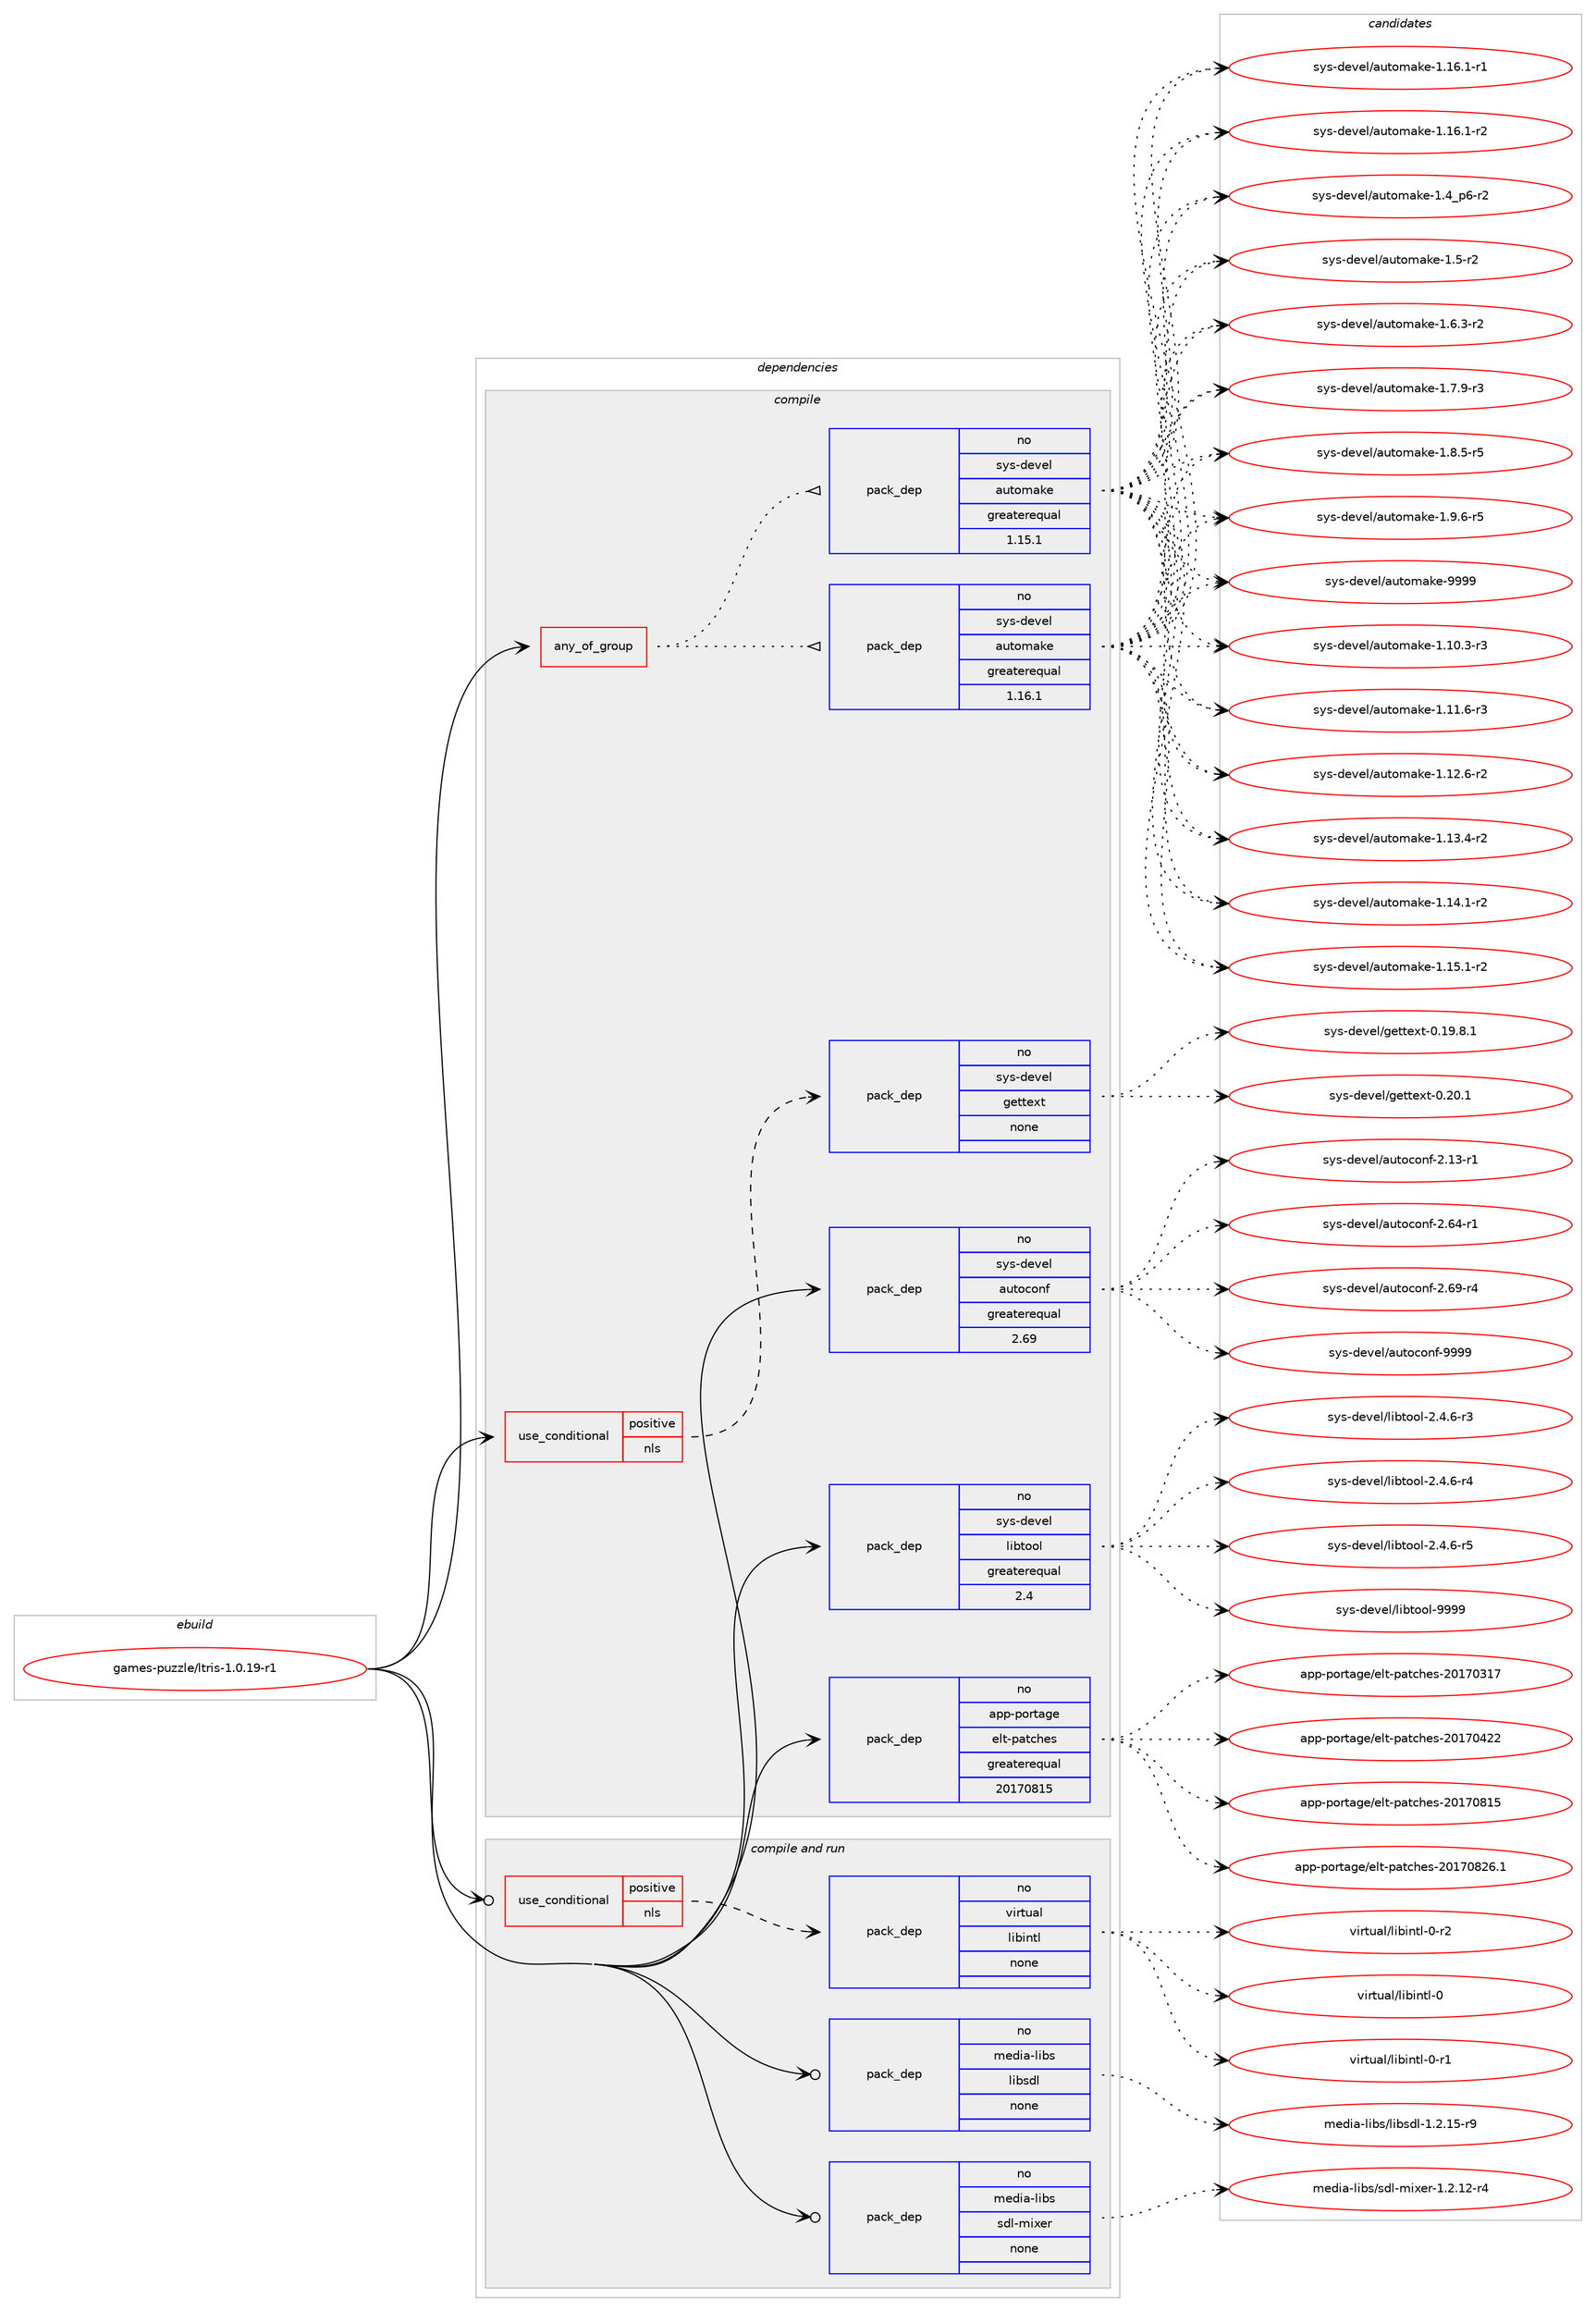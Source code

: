 digraph prolog {

# *************
# Graph options
# *************

newrank=true;
concentrate=true;
compound=true;
graph [rankdir=LR,fontname=Helvetica,fontsize=10,ranksep=1.5];#, ranksep=2.5, nodesep=0.2];
edge  [arrowhead=vee];
node  [fontname=Helvetica,fontsize=10];

# **********
# The ebuild
# **********

subgraph cluster_leftcol {
color=gray;
rank=same;
label=<<i>ebuild</i>>;
id [label="games-puzzle/ltris-1.0.19-r1", color=red, width=4, href="../games-puzzle/ltris-1.0.19-r1.svg"];
}

# ****************
# The dependencies
# ****************

subgraph cluster_midcol {
color=gray;
label=<<i>dependencies</i>>;
subgraph cluster_compile {
fillcolor="#eeeeee";
style=filled;
label=<<i>compile</i>>;
subgraph any12111 {
dependency741656 [label=<<TABLE BORDER="0" CELLBORDER="1" CELLSPACING="0" CELLPADDING="4"><TR><TD CELLPADDING="10">any_of_group</TD></TR></TABLE>>, shape=none, color=red];subgraph pack544161 {
dependency741657 [label=<<TABLE BORDER="0" CELLBORDER="1" CELLSPACING="0" CELLPADDING="4" WIDTH="220"><TR><TD ROWSPAN="6" CELLPADDING="30">pack_dep</TD></TR><TR><TD WIDTH="110">no</TD></TR><TR><TD>sys-devel</TD></TR><TR><TD>automake</TD></TR><TR><TD>greaterequal</TD></TR><TR><TD>1.16.1</TD></TR></TABLE>>, shape=none, color=blue];
}
dependency741656:e -> dependency741657:w [weight=20,style="dotted",arrowhead="oinv"];
subgraph pack544162 {
dependency741658 [label=<<TABLE BORDER="0" CELLBORDER="1" CELLSPACING="0" CELLPADDING="4" WIDTH="220"><TR><TD ROWSPAN="6" CELLPADDING="30">pack_dep</TD></TR><TR><TD WIDTH="110">no</TD></TR><TR><TD>sys-devel</TD></TR><TR><TD>automake</TD></TR><TR><TD>greaterequal</TD></TR><TR><TD>1.15.1</TD></TR></TABLE>>, shape=none, color=blue];
}
dependency741656:e -> dependency741658:w [weight=20,style="dotted",arrowhead="oinv"];
}
id:e -> dependency741656:w [weight=20,style="solid",arrowhead="vee"];
subgraph cond185005 {
dependency741659 [label=<<TABLE BORDER="0" CELLBORDER="1" CELLSPACING="0" CELLPADDING="4"><TR><TD ROWSPAN="3" CELLPADDING="10">use_conditional</TD></TR><TR><TD>positive</TD></TR><TR><TD>nls</TD></TR></TABLE>>, shape=none, color=red];
subgraph pack544163 {
dependency741660 [label=<<TABLE BORDER="0" CELLBORDER="1" CELLSPACING="0" CELLPADDING="4" WIDTH="220"><TR><TD ROWSPAN="6" CELLPADDING="30">pack_dep</TD></TR><TR><TD WIDTH="110">no</TD></TR><TR><TD>sys-devel</TD></TR><TR><TD>gettext</TD></TR><TR><TD>none</TD></TR><TR><TD></TD></TR></TABLE>>, shape=none, color=blue];
}
dependency741659:e -> dependency741660:w [weight=20,style="dashed",arrowhead="vee"];
}
id:e -> dependency741659:w [weight=20,style="solid",arrowhead="vee"];
subgraph pack544164 {
dependency741661 [label=<<TABLE BORDER="0" CELLBORDER="1" CELLSPACING="0" CELLPADDING="4" WIDTH="220"><TR><TD ROWSPAN="6" CELLPADDING="30">pack_dep</TD></TR><TR><TD WIDTH="110">no</TD></TR><TR><TD>app-portage</TD></TR><TR><TD>elt-patches</TD></TR><TR><TD>greaterequal</TD></TR><TR><TD>20170815</TD></TR></TABLE>>, shape=none, color=blue];
}
id:e -> dependency741661:w [weight=20,style="solid",arrowhead="vee"];
subgraph pack544165 {
dependency741662 [label=<<TABLE BORDER="0" CELLBORDER="1" CELLSPACING="0" CELLPADDING="4" WIDTH="220"><TR><TD ROWSPAN="6" CELLPADDING="30">pack_dep</TD></TR><TR><TD WIDTH="110">no</TD></TR><TR><TD>sys-devel</TD></TR><TR><TD>autoconf</TD></TR><TR><TD>greaterequal</TD></TR><TR><TD>2.69</TD></TR></TABLE>>, shape=none, color=blue];
}
id:e -> dependency741662:w [weight=20,style="solid",arrowhead="vee"];
subgraph pack544166 {
dependency741663 [label=<<TABLE BORDER="0" CELLBORDER="1" CELLSPACING="0" CELLPADDING="4" WIDTH="220"><TR><TD ROWSPAN="6" CELLPADDING="30">pack_dep</TD></TR><TR><TD WIDTH="110">no</TD></TR><TR><TD>sys-devel</TD></TR><TR><TD>libtool</TD></TR><TR><TD>greaterequal</TD></TR><TR><TD>2.4</TD></TR></TABLE>>, shape=none, color=blue];
}
id:e -> dependency741663:w [weight=20,style="solid",arrowhead="vee"];
}
subgraph cluster_compileandrun {
fillcolor="#eeeeee";
style=filled;
label=<<i>compile and run</i>>;
subgraph cond185006 {
dependency741664 [label=<<TABLE BORDER="0" CELLBORDER="1" CELLSPACING="0" CELLPADDING="4"><TR><TD ROWSPAN="3" CELLPADDING="10">use_conditional</TD></TR><TR><TD>positive</TD></TR><TR><TD>nls</TD></TR></TABLE>>, shape=none, color=red];
subgraph pack544167 {
dependency741665 [label=<<TABLE BORDER="0" CELLBORDER="1" CELLSPACING="0" CELLPADDING="4" WIDTH="220"><TR><TD ROWSPAN="6" CELLPADDING="30">pack_dep</TD></TR><TR><TD WIDTH="110">no</TD></TR><TR><TD>virtual</TD></TR><TR><TD>libintl</TD></TR><TR><TD>none</TD></TR><TR><TD></TD></TR></TABLE>>, shape=none, color=blue];
}
dependency741664:e -> dependency741665:w [weight=20,style="dashed",arrowhead="vee"];
}
id:e -> dependency741664:w [weight=20,style="solid",arrowhead="odotvee"];
subgraph pack544168 {
dependency741666 [label=<<TABLE BORDER="0" CELLBORDER="1" CELLSPACING="0" CELLPADDING="4" WIDTH="220"><TR><TD ROWSPAN="6" CELLPADDING="30">pack_dep</TD></TR><TR><TD WIDTH="110">no</TD></TR><TR><TD>media-libs</TD></TR><TR><TD>libsdl</TD></TR><TR><TD>none</TD></TR><TR><TD></TD></TR></TABLE>>, shape=none, color=blue];
}
id:e -> dependency741666:w [weight=20,style="solid",arrowhead="odotvee"];
subgraph pack544169 {
dependency741667 [label=<<TABLE BORDER="0" CELLBORDER="1" CELLSPACING="0" CELLPADDING="4" WIDTH="220"><TR><TD ROWSPAN="6" CELLPADDING="30">pack_dep</TD></TR><TR><TD WIDTH="110">no</TD></TR><TR><TD>media-libs</TD></TR><TR><TD>sdl-mixer</TD></TR><TR><TD>none</TD></TR><TR><TD></TD></TR></TABLE>>, shape=none, color=blue];
}
id:e -> dependency741667:w [weight=20,style="solid",arrowhead="odotvee"];
}
subgraph cluster_run {
fillcolor="#eeeeee";
style=filled;
label=<<i>run</i>>;
}
}

# **************
# The candidates
# **************

subgraph cluster_choices {
rank=same;
color=gray;
label=<<i>candidates</i>>;

subgraph choice544161 {
color=black;
nodesep=1;
choice11512111545100101118101108479711711611110997107101454946494846514511451 [label="sys-devel/automake-1.10.3-r3", color=red, width=4,href="../sys-devel/automake-1.10.3-r3.svg"];
choice11512111545100101118101108479711711611110997107101454946494946544511451 [label="sys-devel/automake-1.11.6-r3", color=red, width=4,href="../sys-devel/automake-1.11.6-r3.svg"];
choice11512111545100101118101108479711711611110997107101454946495046544511450 [label="sys-devel/automake-1.12.6-r2", color=red, width=4,href="../sys-devel/automake-1.12.6-r2.svg"];
choice11512111545100101118101108479711711611110997107101454946495146524511450 [label="sys-devel/automake-1.13.4-r2", color=red, width=4,href="../sys-devel/automake-1.13.4-r2.svg"];
choice11512111545100101118101108479711711611110997107101454946495246494511450 [label="sys-devel/automake-1.14.1-r2", color=red, width=4,href="../sys-devel/automake-1.14.1-r2.svg"];
choice11512111545100101118101108479711711611110997107101454946495346494511450 [label="sys-devel/automake-1.15.1-r2", color=red, width=4,href="../sys-devel/automake-1.15.1-r2.svg"];
choice11512111545100101118101108479711711611110997107101454946495446494511449 [label="sys-devel/automake-1.16.1-r1", color=red, width=4,href="../sys-devel/automake-1.16.1-r1.svg"];
choice11512111545100101118101108479711711611110997107101454946495446494511450 [label="sys-devel/automake-1.16.1-r2", color=red, width=4,href="../sys-devel/automake-1.16.1-r2.svg"];
choice115121115451001011181011084797117116111109971071014549465295112544511450 [label="sys-devel/automake-1.4_p6-r2", color=red, width=4,href="../sys-devel/automake-1.4_p6-r2.svg"];
choice11512111545100101118101108479711711611110997107101454946534511450 [label="sys-devel/automake-1.5-r2", color=red, width=4,href="../sys-devel/automake-1.5-r2.svg"];
choice115121115451001011181011084797117116111109971071014549465446514511450 [label="sys-devel/automake-1.6.3-r2", color=red, width=4,href="../sys-devel/automake-1.6.3-r2.svg"];
choice115121115451001011181011084797117116111109971071014549465546574511451 [label="sys-devel/automake-1.7.9-r3", color=red, width=4,href="../sys-devel/automake-1.7.9-r3.svg"];
choice115121115451001011181011084797117116111109971071014549465646534511453 [label="sys-devel/automake-1.8.5-r5", color=red, width=4,href="../sys-devel/automake-1.8.5-r5.svg"];
choice115121115451001011181011084797117116111109971071014549465746544511453 [label="sys-devel/automake-1.9.6-r5", color=red, width=4,href="../sys-devel/automake-1.9.6-r5.svg"];
choice115121115451001011181011084797117116111109971071014557575757 [label="sys-devel/automake-9999", color=red, width=4,href="../sys-devel/automake-9999.svg"];
dependency741657:e -> choice11512111545100101118101108479711711611110997107101454946494846514511451:w [style=dotted,weight="100"];
dependency741657:e -> choice11512111545100101118101108479711711611110997107101454946494946544511451:w [style=dotted,weight="100"];
dependency741657:e -> choice11512111545100101118101108479711711611110997107101454946495046544511450:w [style=dotted,weight="100"];
dependency741657:e -> choice11512111545100101118101108479711711611110997107101454946495146524511450:w [style=dotted,weight="100"];
dependency741657:e -> choice11512111545100101118101108479711711611110997107101454946495246494511450:w [style=dotted,weight="100"];
dependency741657:e -> choice11512111545100101118101108479711711611110997107101454946495346494511450:w [style=dotted,weight="100"];
dependency741657:e -> choice11512111545100101118101108479711711611110997107101454946495446494511449:w [style=dotted,weight="100"];
dependency741657:e -> choice11512111545100101118101108479711711611110997107101454946495446494511450:w [style=dotted,weight="100"];
dependency741657:e -> choice115121115451001011181011084797117116111109971071014549465295112544511450:w [style=dotted,weight="100"];
dependency741657:e -> choice11512111545100101118101108479711711611110997107101454946534511450:w [style=dotted,weight="100"];
dependency741657:e -> choice115121115451001011181011084797117116111109971071014549465446514511450:w [style=dotted,weight="100"];
dependency741657:e -> choice115121115451001011181011084797117116111109971071014549465546574511451:w [style=dotted,weight="100"];
dependency741657:e -> choice115121115451001011181011084797117116111109971071014549465646534511453:w [style=dotted,weight="100"];
dependency741657:e -> choice115121115451001011181011084797117116111109971071014549465746544511453:w [style=dotted,weight="100"];
dependency741657:e -> choice115121115451001011181011084797117116111109971071014557575757:w [style=dotted,weight="100"];
}
subgraph choice544162 {
color=black;
nodesep=1;
choice11512111545100101118101108479711711611110997107101454946494846514511451 [label="sys-devel/automake-1.10.3-r3", color=red, width=4,href="../sys-devel/automake-1.10.3-r3.svg"];
choice11512111545100101118101108479711711611110997107101454946494946544511451 [label="sys-devel/automake-1.11.6-r3", color=red, width=4,href="../sys-devel/automake-1.11.6-r3.svg"];
choice11512111545100101118101108479711711611110997107101454946495046544511450 [label="sys-devel/automake-1.12.6-r2", color=red, width=4,href="../sys-devel/automake-1.12.6-r2.svg"];
choice11512111545100101118101108479711711611110997107101454946495146524511450 [label="sys-devel/automake-1.13.4-r2", color=red, width=4,href="../sys-devel/automake-1.13.4-r2.svg"];
choice11512111545100101118101108479711711611110997107101454946495246494511450 [label="sys-devel/automake-1.14.1-r2", color=red, width=4,href="../sys-devel/automake-1.14.1-r2.svg"];
choice11512111545100101118101108479711711611110997107101454946495346494511450 [label="sys-devel/automake-1.15.1-r2", color=red, width=4,href="../sys-devel/automake-1.15.1-r2.svg"];
choice11512111545100101118101108479711711611110997107101454946495446494511449 [label="sys-devel/automake-1.16.1-r1", color=red, width=4,href="../sys-devel/automake-1.16.1-r1.svg"];
choice11512111545100101118101108479711711611110997107101454946495446494511450 [label="sys-devel/automake-1.16.1-r2", color=red, width=4,href="../sys-devel/automake-1.16.1-r2.svg"];
choice115121115451001011181011084797117116111109971071014549465295112544511450 [label="sys-devel/automake-1.4_p6-r2", color=red, width=4,href="../sys-devel/automake-1.4_p6-r2.svg"];
choice11512111545100101118101108479711711611110997107101454946534511450 [label="sys-devel/automake-1.5-r2", color=red, width=4,href="../sys-devel/automake-1.5-r2.svg"];
choice115121115451001011181011084797117116111109971071014549465446514511450 [label="sys-devel/automake-1.6.3-r2", color=red, width=4,href="../sys-devel/automake-1.6.3-r2.svg"];
choice115121115451001011181011084797117116111109971071014549465546574511451 [label="sys-devel/automake-1.7.9-r3", color=red, width=4,href="../sys-devel/automake-1.7.9-r3.svg"];
choice115121115451001011181011084797117116111109971071014549465646534511453 [label="sys-devel/automake-1.8.5-r5", color=red, width=4,href="../sys-devel/automake-1.8.5-r5.svg"];
choice115121115451001011181011084797117116111109971071014549465746544511453 [label="sys-devel/automake-1.9.6-r5", color=red, width=4,href="../sys-devel/automake-1.9.6-r5.svg"];
choice115121115451001011181011084797117116111109971071014557575757 [label="sys-devel/automake-9999", color=red, width=4,href="../sys-devel/automake-9999.svg"];
dependency741658:e -> choice11512111545100101118101108479711711611110997107101454946494846514511451:w [style=dotted,weight="100"];
dependency741658:e -> choice11512111545100101118101108479711711611110997107101454946494946544511451:w [style=dotted,weight="100"];
dependency741658:e -> choice11512111545100101118101108479711711611110997107101454946495046544511450:w [style=dotted,weight="100"];
dependency741658:e -> choice11512111545100101118101108479711711611110997107101454946495146524511450:w [style=dotted,weight="100"];
dependency741658:e -> choice11512111545100101118101108479711711611110997107101454946495246494511450:w [style=dotted,weight="100"];
dependency741658:e -> choice11512111545100101118101108479711711611110997107101454946495346494511450:w [style=dotted,weight="100"];
dependency741658:e -> choice11512111545100101118101108479711711611110997107101454946495446494511449:w [style=dotted,weight="100"];
dependency741658:e -> choice11512111545100101118101108479711711611110997107101454946495446494511450:w [style=dotted,weight="100"];
dependency741658:e -> choice115121115451001011181011084797117116111109971071014549465295112544511450:w [style=dotted,weight="100"];
dependency741658:e -> choice11512111545100101118101108479711711611110997107101454946534511450:w [style=dotted,weight="100"];
dependency741658:e -> choice115121115451001011181011084797117116111109971071014549465446514511450:w [style=dotted,weight="100"];
dependency741658:e -> choice115121115451001011181011084797117116111109971071014549465546574511451:w [style=dotted,weight="100"];
dependency741658:e -> choice115121115451001011181011084797117116111109971071014549465646534511453:w [style=dotted,weight="100"];
dependency741658:e -> choice115121115451001011181011084797117116111109971071014549465746544511453:w [style=dotted,weight="100"];
dependency741658:e -> choice115121115451001011181011084797117116111109971071014557575757:w [style=dotted,weight="100"];
}
subgraph choice544163 {
color=black;
nodesep=1;
choice1151211154510010111810110847103101116116101120116454846495746564649 [label="sys-devel/gettext-0.19.8.1", color=red, width=4,href="../sys-devel/gettext-0.19.8.1.svg"];
choice115121115451001011181011084710310111611610112011645484650484649 [label="sys-devel/gettext-0.20.1", color=red, width=4,href="../sys-devel/gettext-0.20.1.svg"];
dependency741660:e -> choice1151211154510010111810110847103101116116101120116454846495746564649:w [style=dotted,weight="100"];
dependency741660:e -> choice115121115451001011181011084710310111611610112011645484650484649:w [style=dotted,weight="100"];
}
subgraph choice544164 {
color=black;
nodesep=1;
choice97112112451121111141169710310147101108116451129711699104101115455048495548514955 [label="app-portage/elt-patches-20170317", color=red, width=4,href="../app-portage/elt-patches-20170317.svg"];
choice97112112451121111141169710310147101108116451129711699104101115455048495548525050 [label="app-portage/elt-patches-20170422", color=red, width=4,href="../app-portage/elt-patches-20170422.svg"];
choice97112112451121111141169710310147101108116451129711699104101115455048495548564953 [label="app-portage/elt-patches-20170815", color=red, width=4,href="../app-portage/elt-patches-20170815.svg"];
choice971121124511211111411697103101471011081164511297116991041011154550484955485650544649 [label="app-portage/elt-patches-20170826.1", color=red, width=4,href="../app-portage/elt-patches-20170826.1.svg"];
dependency741661:e -> choice97112112451121111141169710310147101108116451129711699104101115455048495548514955:w [style=dotted,weight="100"];
dependency741661:e -> choice97112112451121111141169710310147101108116451129711699104101115455048495548525050:w [style=dotted,weight="100"];
dependency741661:e -> choice97112112451121111141169710310147101108116451129711699104101115455048495548564953:w [style=dotted,weight="100"];
dependency741661:e -> choice971121124511211111411697103101471011081164511297116991041011154550484955485650544649:w [style=dotted,weight="100"];
}
subgraph choice544165 {
color=black;
nodesep=1;
choice1151211154510010111810110847971171161119911111010245504649514511449 [label="sys-devel/autoconf-2.13-r1", color=red, width=4,href="../sys-devel/autoconf-2.13-r1.svg"];
choice1151211154510010111810110847971171161119911111010245504654524511449 [label="sys-devel/autoconf-2.64-r1", color=red, width=4,href="../sys-devel/autoconf-2.64-r1.svg"];
choice1151211154510010111810110847971171161119911111010245504654574511452 [label="sys-devel/autoconf-2.69-r4", color=red, width=4,href="../sys-devel/autoconf-2.69-r4.svg"];
choice115121115451001011181011084797117116111991111101024557575757 [label="sys-devel/autoconf-9999", color=red, width=4,href="../sys-devel/autoconf-9999.svg"];
dependency741662:e -> choice1151211154510010111810110847971171161119911111010245504649514511449:w [style=dotted,weight="100"];
dependency741662:e -> choice1151211154510010111810110847971171161119911111010245504654524511449:w [style=dotted,weight="100"];
dependency741662:e -> choice1151211154510010111810110847971171161119911111010245504654574511452:w [style=dotted,weight="100"];
dependency741662:e -> choice115121115451001011181011084797117116111991111101024557575757:w [style=dotted,weight="100"];
}
subgraph choice544166 {
color=black;
nodesep=1;
choice1151211154510010111810110847108105981161111111084550465246544511451 [label="sys-devel/libtool-2.4.6-r3", color=red, width=4,href="../sys-devel/libtool-2.4.6-r3.svg"];
choice1151211154510010111810110847108105981161111111084550465246544511452 [label="sys-devel/libtool-2.4.6-r4", color=red, width=4,href="../sys-devel/libtool-2.4.6-r4.svg"];
choice1151211154510010111810110847108105981161111111084550465246544511453 [label="sys-devel/libtool-2.4.6-r5", color=red, width=4,href="../sys-devel/libtool-2.4.6-r5.svg"];
choice1151211154510010111810110847108105981161111111084557575757 [label="sys-devel/libtool-9999", color=red, width=4,href="../sys-devel/libtool-9999.svg"];
dependency741663:e -> choice1151211154510010111810110847108105981161111111084550465246544511451:w [style=dotted,weight="100"];
dependency741663:e -> choice1151211154510010111810110847108105981161111111084550465246544511452:w [style=dotted,weight="100"];
dependency741663:e -> choice1151211154510010111810110847108105981161111111084550465246544511453:w [style=dotted,weight="100"];
dependency741663:e -> choice1151211154510010111810110847108105981161111111084557575757:w [style=dotted,weight="100"];
}
subgraph choice544167 {
color=black;
nodesep=1;
choice1181051141161179710847108105981051101161084548 [label="virtual/libintl-0", color=red, width=4,href="../virtual/libintl-0.svg"];
choice11810511411611797108471081059810511011610845484511449 [label="virtual/libintl-0-r1", color=red, width=4,href="../virtual/libintl-0-r1.svg"];
choice11810511411611797108471081059810511011610845484511450 [label="virtual/libintl-0-r2", color=red, width=4,href="../virtual/libintl-0-r2.svg"];
dependency741665:e -> choice1181051141161179710847108105981051101161084548:w [style=dotted,weight="100"];
dependency741665:e -> choice11810511411611797108471081059810511011610845484511449:w [style=dotted,weight="100"];
dependency741665:e -> choice11810511411611797108471081059810511011610845484511450:w [style=dotted,weight="100"];
}
subgraph choice544168 {
color=black;
nodesep=1;
choice1091011001059745108105981154710810598115100108454946504649534511457 [label="media-libs/libsdl-1.2.15-r9", color=red, width=4,href="../media-libs/libsdl-1.2.15-r9.svg"];
dependency741666:e -> choice1091011001059745108105981154710810598115100108454946504649534511457:w [style=dotted,weight="100"];
}
subgraph choice544169 {
color=black;
nodesep=1;
choice1091011001059745108105981154711510010845109105120101114454946504649504511452 [label="media-libs/sdl-mixer-1.2.12-r4", color=red, width=4,href="../media-libs/sdl-mixer-1.2.12-r4.svg"];
dependency741667:e -> choice1091011001059745108105981154711510010845109105120101114454946504649504511452:w [style=dotted,weight="100"];
}
}

}
